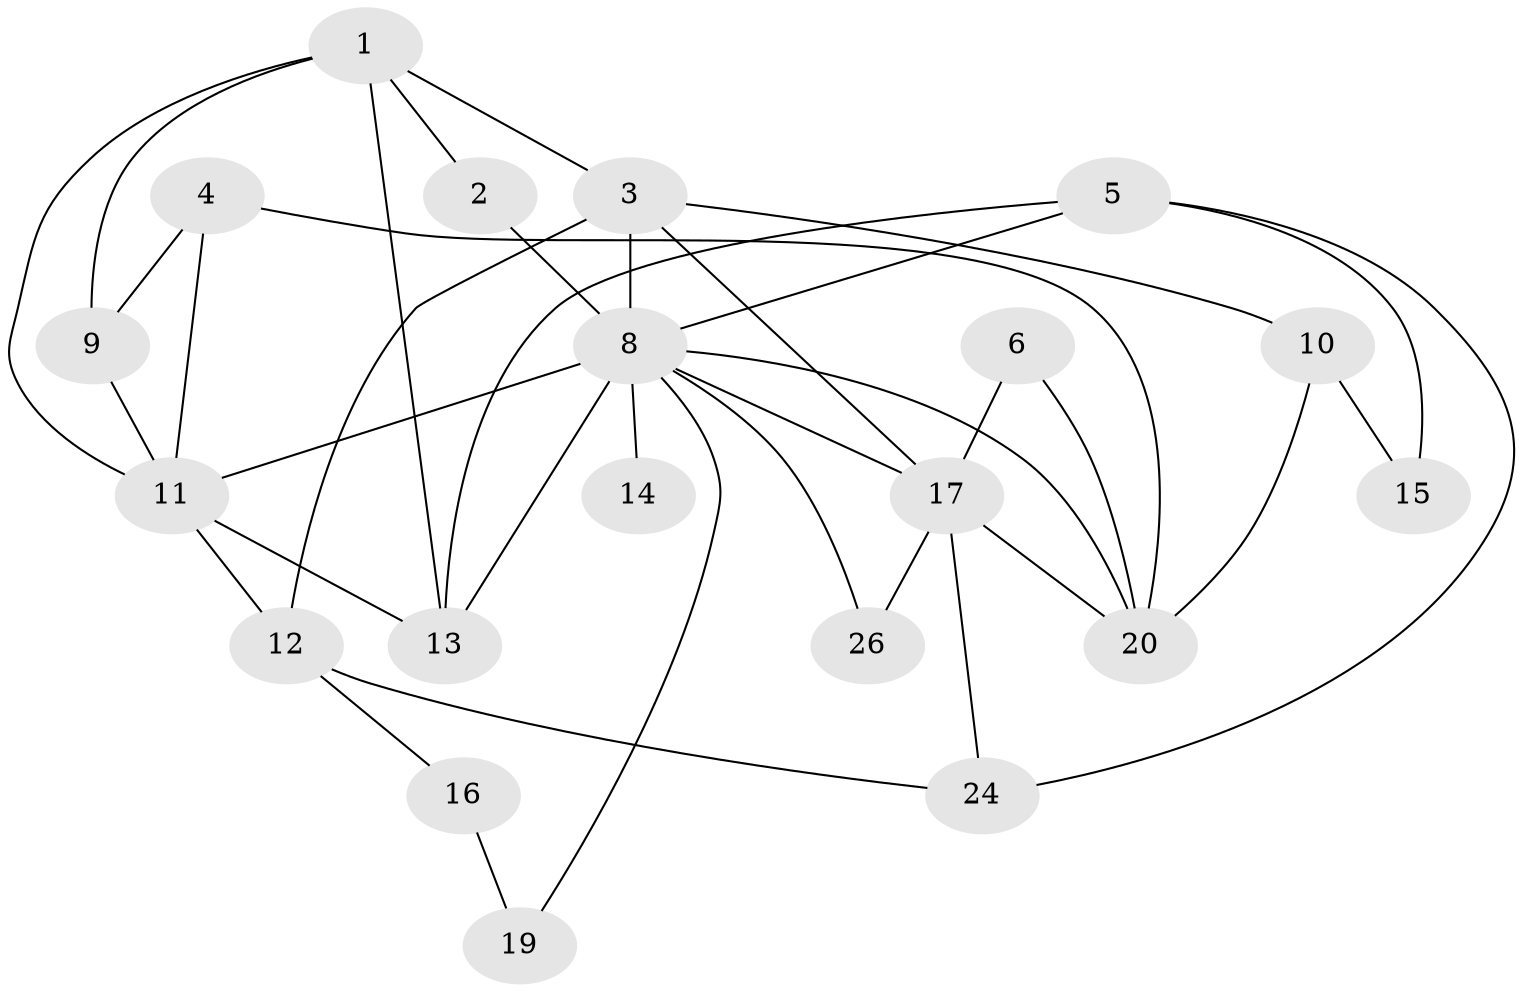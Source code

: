 // original degree distribution, {3: 0.2823529411764706, 2: 0.32941176470588235, 1: 0.16470588235294117, 4: 0.047058823529411764, 5: 0.08235294117647059, 0: 0.07058823529411765, 7: 0.011764705882352941, 6: 0.011764705882352941}
// Generated by graph-tools (version 1.1) at 2025/48/03/04/25 22:48:07]
// undirected, 20 vertices, 37 edges
graph export_dot {
  node [color=gray90,style=filled];
  1;
  2;
  3;
  4;
  5;
  6;
  8;
  9;
  10;
  11;
  12;
  13;
  14;
  15;
  16;
  17;
  19;
  20;
  24;
  26;
  1 -- 2 [weight=1.0];
  1 -- 3 [weight=1.0];
  1 -- 9 [weight=1.0];
  1 -- 11 [weight=1.0];
  1 -- 13 [weight=1.0];
  2 -- 8 [weight=3.0];
  3 -- 8 [weight=2.0];
  3 -- 10 [weight=1.0];
  3 -- 12 [weight=3.0];
  3 -- 17 [weight=1.0];
  4 -- 9 [weight=1.0];
  4 -- 11 [weight=1.0];
  4 -- 20 [weight=1.0];
  5 -- 8 [weight=1.0];
  5 -- 13 [weight=1.0];
  5 -- 15 [weight=1.0];
  5 -- 24 [weight=1.0];
  6 -- 17 [weight=1.0];
  6 -- 20 [weight=1.0];
  8 -- 11 [weight=3.0];
  8 -- 13 [weight=2.0];
  8 -- 14 [weight=1.0];
  8 -- 17 [weight=2.0];
  8 -- 19 [weight=1.0];
  8 -- 20 [weight=1.0];
  8 -- 26 [weight=1.0];
  9 -- 11 [weight=1.0];
  10 -- 15 [weight=1.0];
  10 -- 20 [weight=1.0];
  11 -- 12 [weight=2.0];
  11 -- 13 [weight=1.0];
  12 -- 16 [weight=1.0];
  12 -- 24 [weight=1.0];
  16 -- 19 [weight=1.0];
  17 -- 20 [weight=1.0];
  17 -- 24 [weight=1.0];
  17 -- 26 [weight=1.0];
}
